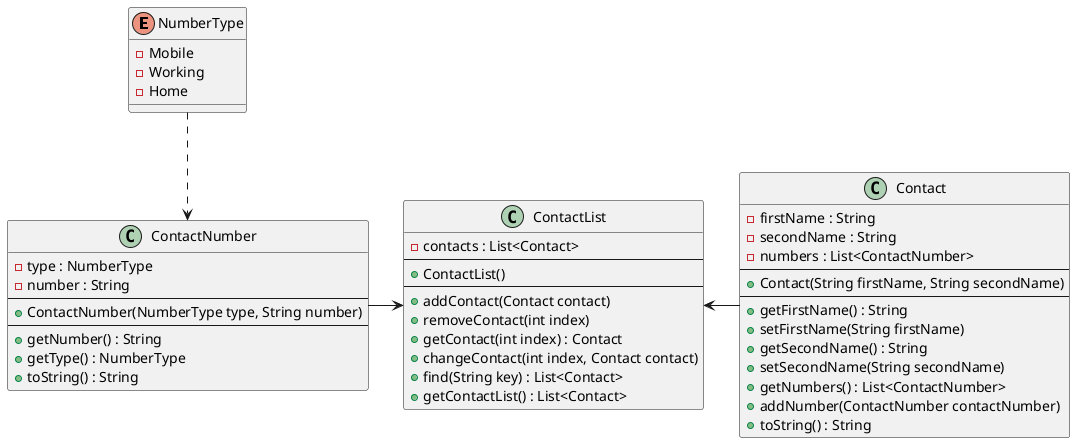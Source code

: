 @startuml
enum NumberType {
- Mobile
- Working
- Home
}

class ContactNumber {
- type : NumberType
- number : String
--
+ ContactNumber(NumberType type, String number)
--
+ getNumber() : String
+ getType() : NumberType
+ toString() : String
}

class ContactList {
- contacts : List<Contact>
--
+ ContactList()
--
+ addContact(Contact contact)
+ removeContact(int index)
+ getContact(int index) : Contact
+ changeContact(int index, Contact contact)
+ find(String key) : List<Contact>
+ getContactList() : List<Contact>
}

class Contact {
- firstName : String
- secondName : String
- numbers : List<ContactNumber>
--
+ Contact(String firstName, String secondName)
--
+ getFirstName() : String
+ setFirstName(String firstName)
+ getSecondName() : String
+ setSecondName(String secondName)
+ getNumbers() : List<ContactNumber>
+ addNumber(ContactNumber contactNumber)
+ toString() : String
}

NumberType ..> ContactNumber
ContactNumber -> ContactList
ContactList <- Contact
@enduml